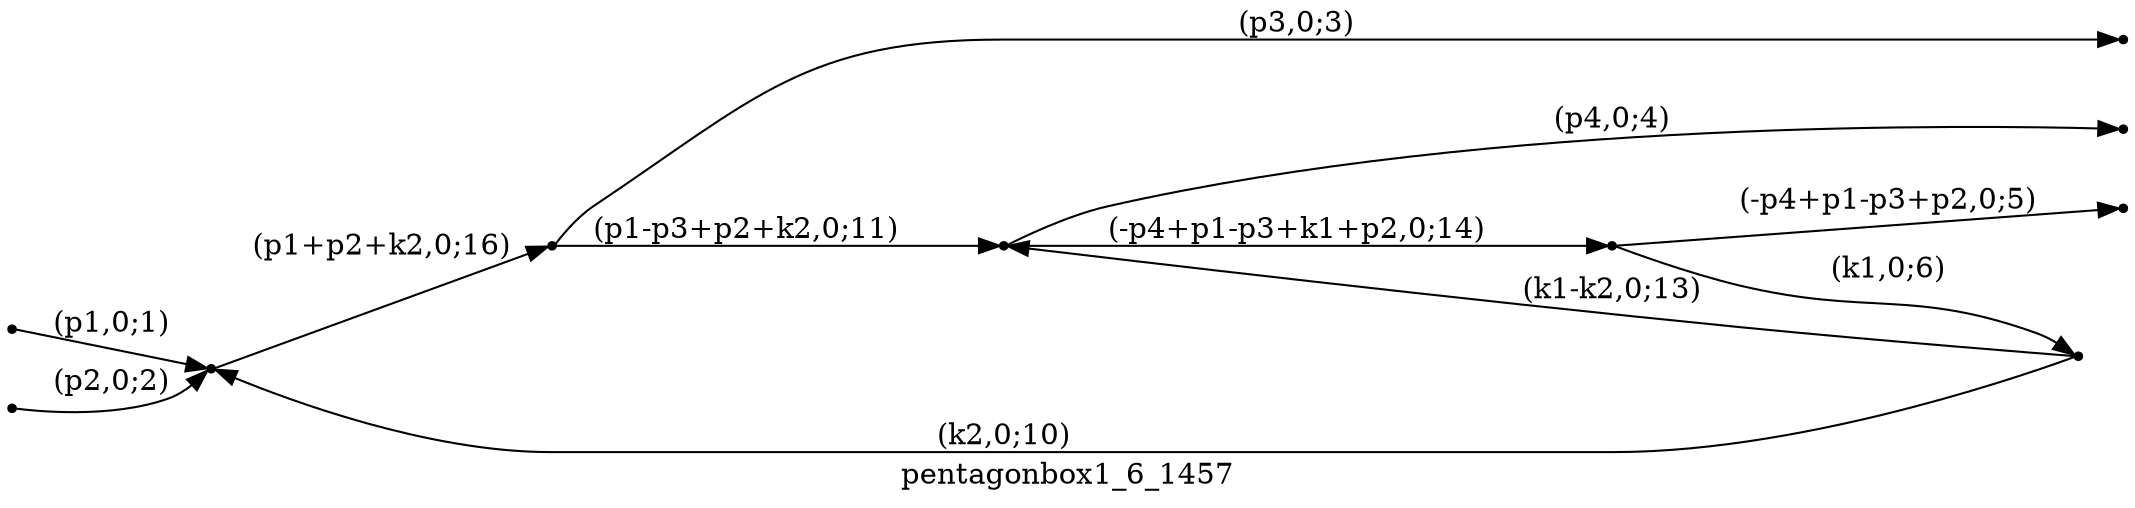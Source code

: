 digraph pentagonbox1_6_1457 {
  label="pentagonbox1_6_1457";
  rankdir="LR";
  subgraph edges {
    -1 -> 5 [label="(p1,0;1)"];
    -2 -> 5 [label="(p2,0;2)"];
    2 -> -3 [label="(p3,0;3)"];
    4 -> -4 [label="(p4,0;4)"];
    3 -> -5 [label="(-p4+p1-p3+p2,0;5)"];
    3 -> 1 [label="(k1,0;6)"];
    1 -> 5 [label="(k2,0;10)"];
    2 -> 4 [label="(p1-p3+p2+k2,0;11)"];
    1 -> 4 [label="(k1-k2,0;13)"];
    4 -> 3 [label="(-p4+p1-p3+k1+p2,0;14)"];
    5 -> 2 [label="(p1+p2+k2,0;16)"];
  }
  subgraph incoming { rank="source"; -1; -2; }
  subgraph outgoing { rank="sink"; -3; -4; -5; }
-5 [shape=point];
-4 [shape=point];
-3 [shape=point];
-2 [shape=point];
-1 [shape=point];
1 [shape=point];
2 [shape=point];
3 [shape=point];
4 [shape=point];
5 [shape=point];
}

